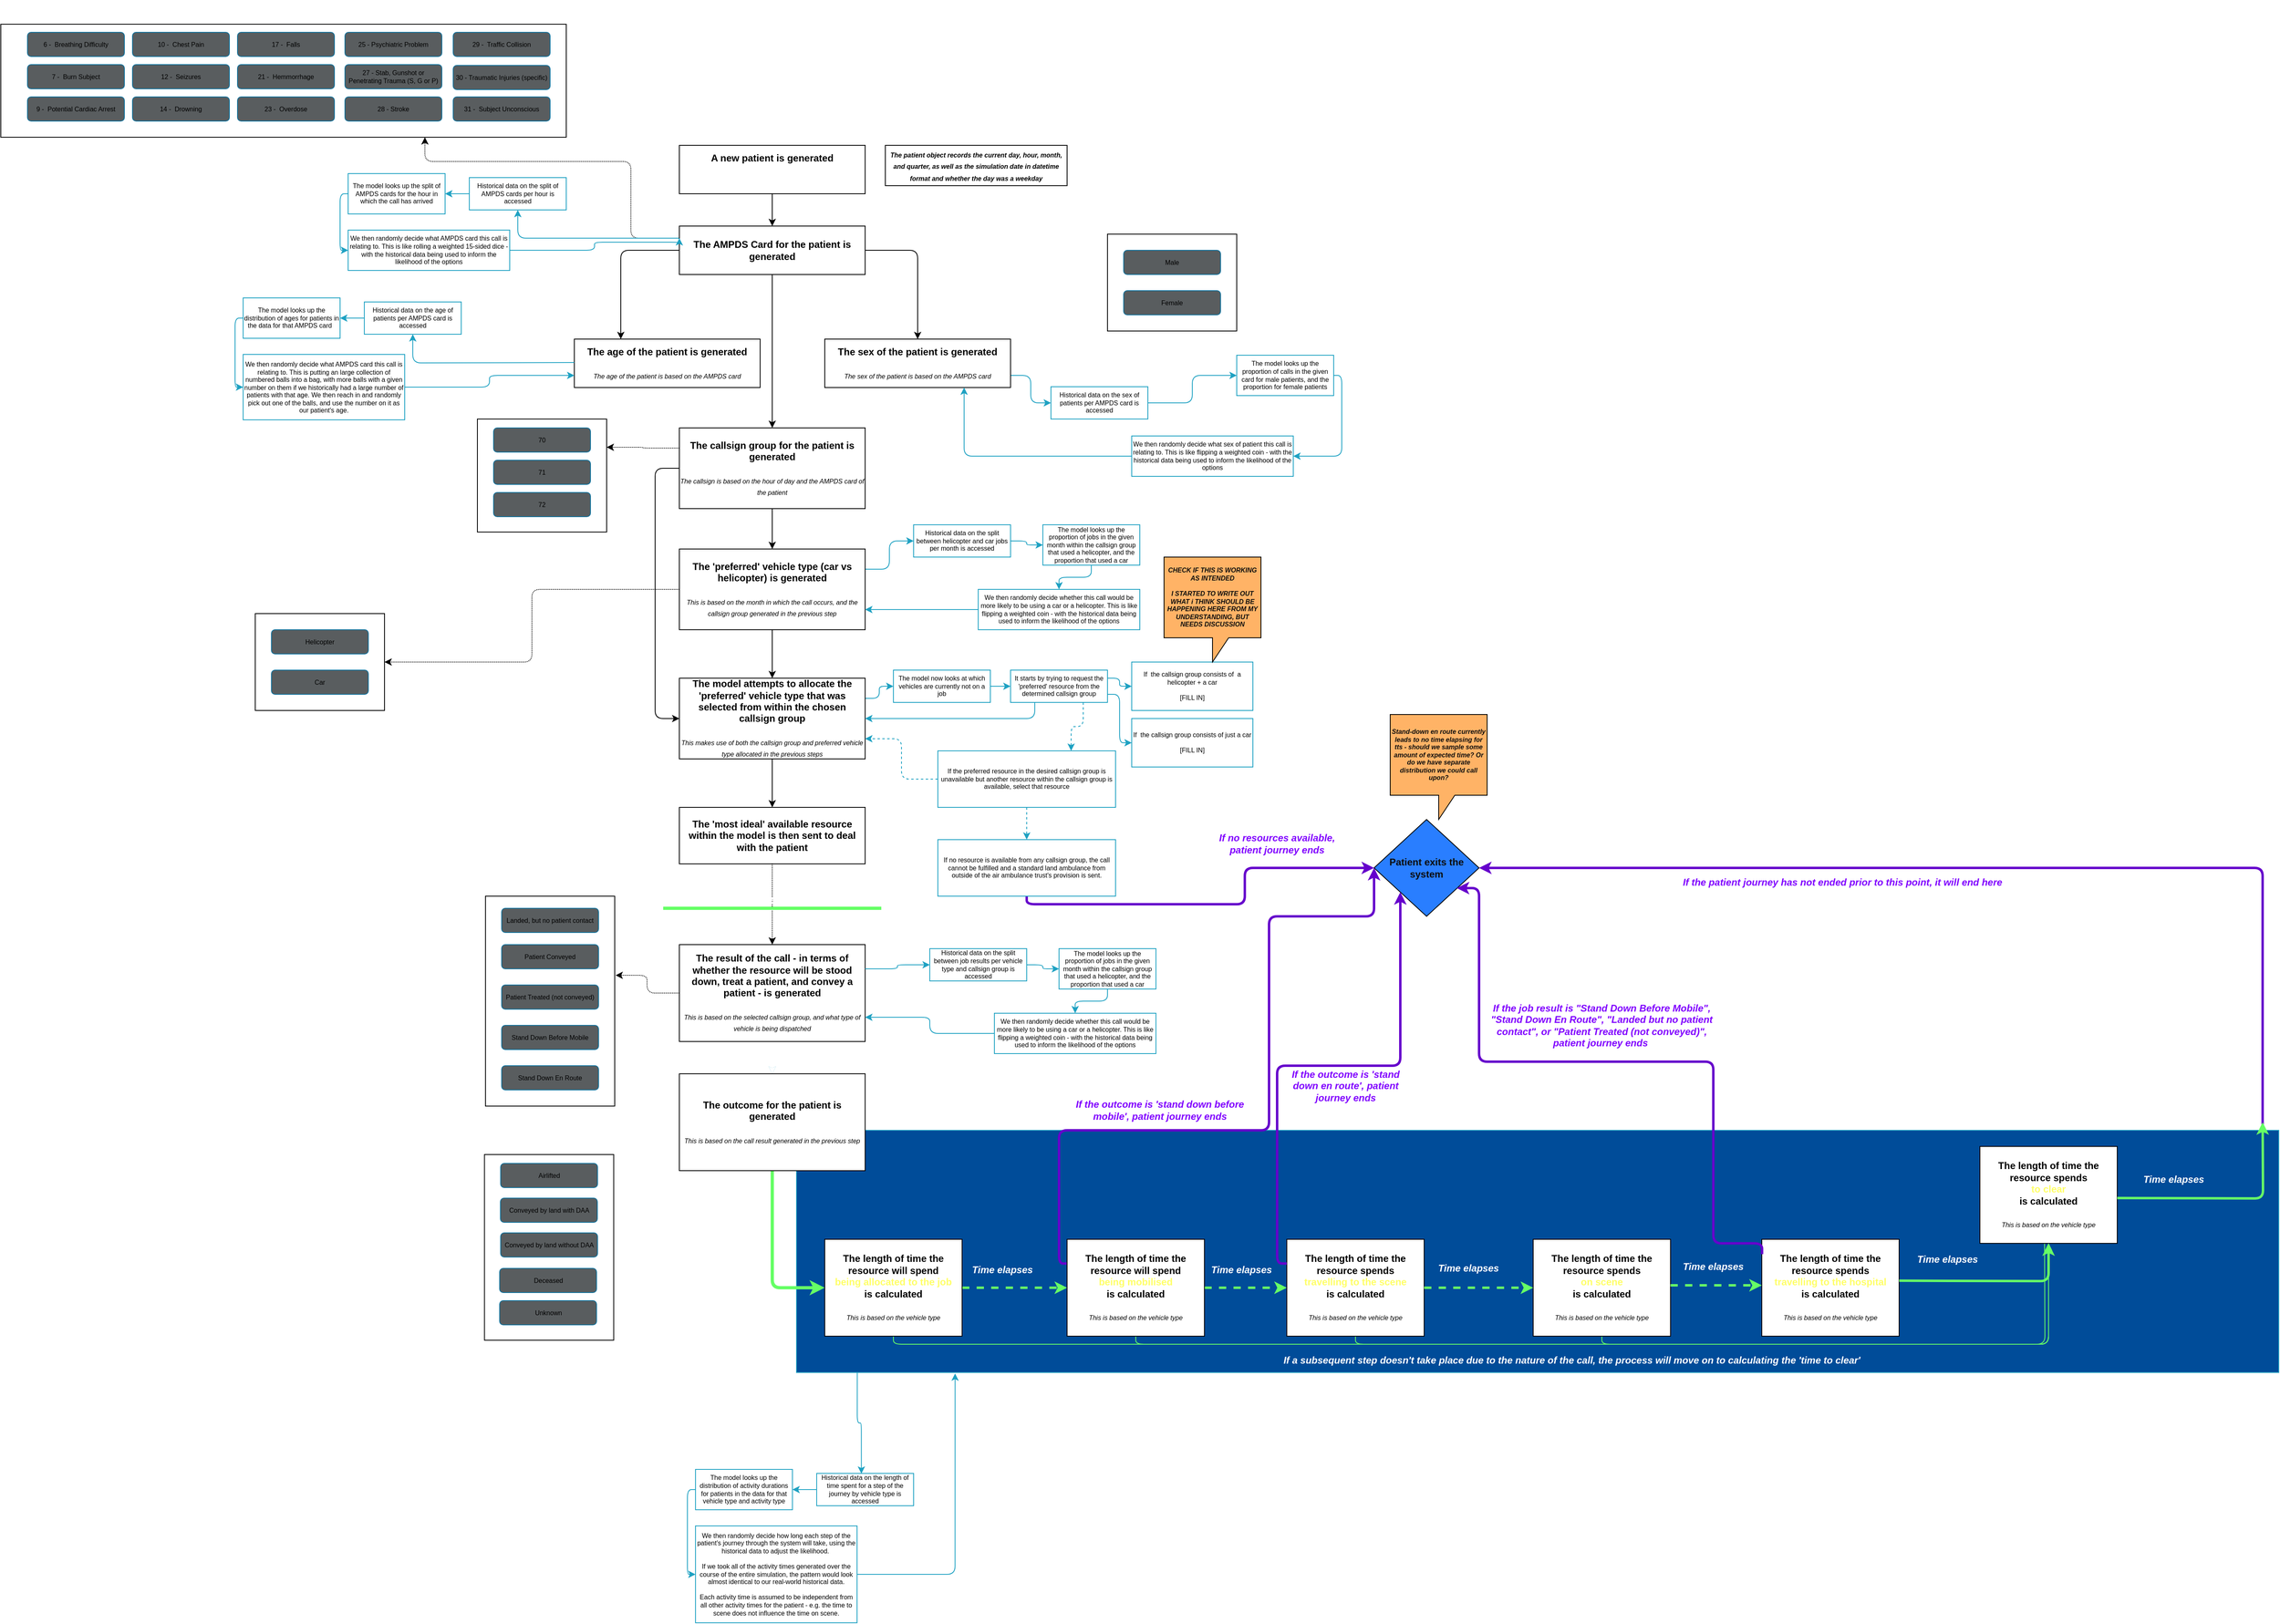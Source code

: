 <mxfile>
    <diagram id="cqooIp5l22o7zoIYBhxo" name="Page-1">
        <mxGraphModel dx="2298" dy="1726" grid="1" gridSize="10" guides="1" tooltips="1" connect="1" arrows="1" fold="1" page="0" pageScale="1" pageWidth="850" pageHeight="1100" math="0" shadow="0">
            <root>
                <mxCell id="0"/>
                <mxCell id="1" parent="0"/>
                <mxCell id="164" value="" style="rounded=0;whiteSpace=wrap;html=1;strokeColor=#1EA1C2;fontSize=12;fontColor=#FFFFFF;fillColor=#004C99;" vertex="1" parent="1">
                    <mxGeometry x="245" y="1320" width="1835" height="300" as="geometry"/>
                </mxCell>
                <mxCell id="54" value="" style="rounded=0;whiteSpace=wrap;html=1;fontSize=8;" vertex="1" parent="1">
                    <mxGeometry x="-140" y="1030" width="160" height="260" as="geometry"/>
                </mxCell>
                <mxCell id="5" style="edgeStyle=none;html=1;exitX=0.5;exitY=1;exitDx=0;exitDy=0;entryX=0.5;entryY=0;entryDx=0;entryDy=0;fontSize=8;" edge="1" parent="1" source="2" target="4">
                    <mxGeometry relative="1" as="geometry"/>
                </mxCell>
                <mxCell id="2" value="&lt;b&gt;A new patient is generated&lt;br&gt;&lt;br&gt;&lt;br&gt;&lt;/b&gt;" style="rounded=0;whiteSpace=wrap;html=1;" vertex="1" parent="1">
                    <mxGeometry x="100" y="100" width="230" height="60" as="geometry"/>
                </mxCell>
                <mxCell id="3" value="&lt;b&gt;&lt;i&gt;&lt;font style=&quot;font-size: 8px;&quot;&gt;The patient object records the current day, hour, month, and quarter, as well as the simulation date in datetime format and whether the day was a weekday&lt;/font&gt;&lt;/i&gt;&lt;br&gt;&lt;/b&gt;" style="rounded=0;whiteSpace=wrap;html=1;" vertex="1" parent="1">
                    <mxGeometry x="355" y="100" width="225" height="50" as="geometry"/>
                </mxCell>
                <mxCell id="9" style="edgeStyle=orthogonalEdgeStyle;html=1;exitX=1;exitY=0.5;exitDx=0;exitDy=0;entryX=0.5;entryY=0;entryDx=0;entryDy=0;fontSize=8;" edge="1" parent="1" source="4" target="7">
                    <mxGeometry relative="1" as="geometry"/>
                </mxCell>
                <mxCell id="10" style="edgeStyle=orthogonalEdgeStyle;html=1;exitX=0;exitY=0.5;exitDx=0;exitDy=0;entryX=0.25;entryY=0;entryDx=0;entryDy=0;fontSize=8;" edge="1" parent="1" source="4" target="6">
                    <mxGeometry relative="1" as="geometry"/>
                </mxCell>
                <mxCell id="11" style="edgeStyle=orthogonalEdgeStyle;html=1;exitX=0.5;exitY=1;exitDx=0;exitDy=0;entryX=0.5;entryY=0;entryDx=0;entryDy=0;fontSize=8;" edge="1" parent="1" source="4" target="8">
                    <mxGeometry relative="1" as="geometry"/>
                </mxCell>
                <mxCell id="90" style="edgeStyle=orthogonalEdgeStyle;html=1;exitX=0;exitY=0.25;exitDx=0;exitDy=0;dashed=1;dashPattern=1 1;fontSize=8;fontColor=#0d0d0d;entryX=0.75;entryY=1;entryDx=0;entryDy=0;" edge="1" parent="1" source="4" target="73">
                    <mxGeometry relative="1" as="geometry">
                        <mxPoint x="-240" y="180" as="targetPoint"/>
                        <Array as="points">
                            <mxPoint x="40" y="215"/>
                            <mxPoint x="40" y="120"/>
                            <mxPoint x="-215" y="120"/>
                        </Array>
                    </mxGeometry>
                </mxCell>
                <mxCell id="95" style="edgeStyle=orthogonalEdgeStyle;html=1;exitX=0;exitY=0.25;exitDx=0;exitDy=0;strokeColor=#1EA1C2;fontSize=8;fontColor=#0d0d0d;" edge="1" parent="1" source="4" target="91">
                    <mxGeometry relative="1" as="geometry"/>
                </mxCell>
                <mxCell id="4" value="&lt;b&gt;The AMPDS Card for the patient is generated&lt;br&gt;&lt;/b&gt;" style="rounded=0;whiteSpace=wrap;html=1;" vertex="1" parent="1">
                    <mxGeometry x="100" y="200" width="230" height="60" as="geometry"/>
                </mxCell>
                <mxCell id="6" value="&lt;b&gt;The age of the patient is generated&lt;/b&gt;&lt;br&gt;&lt;br&gt;&lt;i style=&quot;&quot;&gt;&lt;font style=&quot;font-size: 8px;&quot;&gt;The age of the patient is based on the AMPDS card&lt;/font&gt;&lt;/i&gt;" style="rounded=0;whiteSpace=wrap;html=1;" vertex="1" parent="1">
                    <mxGeometry x="-30" y="340" width="230" height="60" as="geometry"/>
                </mxCell>
                <mxCell id="109" style="edgeStyle=orthogonalEdgeStyle;html=1;exitX=1;exitY=0.5;exitDx=0;exitDy=0;strokeColor=#FFFFFF;fontSize=10;fontColor=#FFFFFF;dashed=1;dashPattern=1 1;" edge="1" parent="1" source="7" target="105">
                    <mxGeometry relative="1" as="geometry"/>
                </mxCell>
                <mxCell id="133" style="edgeStyle=orthogonalEdgeStyle;html=1;exitX=1;exitY=0.75;exitDx=0;exitDy=0;entryX=0;entryY=0.5;entryDx=0;entryDy=0;strokeColor=#1EA1C2;fontSize=12;fontColor=#FFFFFF;" edge="1" parent="1" source="7" target="124">
                    <mxGeometry relative="1" as="geometry"/>
                </mxCell>
                <mxCell id="7" value="&lt;b&gt;The sex of the patient is generated&lt;/b&gt;&lt;br&gt;&lt;br&gt;&lt;i style=&quot;&quot;&gt;&lt;font style=&quot;font-size: 8px;&quot;&gt;The sex of the patient is based on the AMPDS card&lt;/font&gt;&lt;/i&gt;" style="rounded=0;whiteSpace=wrap;html=1;" vertex="1" parent="1">
                    <mxGeometry x="280" y="340" width="230" height="60" as="geometry"/>
                </mxCell>
                <mxCell id="15" style="edgeStyle=orthogonalEdgeStyle;html=1;exitX=0.5;exitY=1;exitDx=0;exitDy=0;entryX=0.5;entryY=0;entryDx=0;entryDy=0;fontSize=8;" edge="1" parent="1" source="8" target="14">
                    <mxGeometry relative="1" as="geometry"/>
                </mxCell>
                <mxCell id="26" style="edgeStyle=orthogonalEdgeStyle;html=1;exitX=0;exitY=0.5;exitDx=0;exitDy=0;entryX=0;entryY=0.5;entryDx=0;entryDy=0;fontSize=8;" edge="1" parent="1" source="8" target="16">
                    <mxGeometry relative="1" as="geometry">
                        <Array as="points">
                            <mxPoint x="70" y="500"/>
                            <mxPoint x="70" y="810"/>
                        </Array>
                    </mxGeometry>
                </mxCell>
                <mxCell id="8" value="&lt;b&gt;The callsign group for the patient is generated&lt;/b&gt;&lt;br&gt;&lt;font style=&quot;font-size: 8px;&quot;&gt;&lt;br&gt;&lt;i style=&quot;&quot;&gt;&lt;font style=&quot;&quot;&gt;The callsign is based on the hour of day and the AMPDS card of the patient&lt;/font&gt;&lt;/i&gt;&lt;/font&gt;" style="rounded=0;whiteSpace=wrap;html=1;" vertex="1" parent="1">
                    <mxGeometry x="100" y="450" width="230" height="100" as="geometry"/>
                </mxCell>
                <mxCell id="17" style="edgeStyle=orthogonalEdgeStyle;html=1;exitX=0.5;exitY=1;exitDx=0;exitDy=0;fontSize=8;" edge="1" parent="1" source="14" target="16">
                    <mxGeometry relative="1" as="geometry"/>
                </mxCell>
                <mxCell id="19" style="edgeStyle=orthogonalEdgeStyle;html=1;exitX=1;exitY=0.25;exitDx=0;exitDy=0;entryX=0;entryY=0.5;entryDx=0;entryDy=0;fontSize=8;strokeColor=#1EA1C2;" edge="1" parent="1" source="14" target="18">
                    <mxGeometry relative="1" as="geometry"/>
                </mxCell>
                <mxCell id="14" value="&lt;b&gt;The 'preferred' vehicle type (car vs helicopter) is generated&lt;/b&gt;&lt;br&gt;&lt;font style=&quot;font-size: 8px;&quot;&gt;&lt;br&gt;&lt;i style=&quot;&quot;&gt;&lt;font style=&quot;&quot;&gt;This is based on the month in which the call occurs, and the callsign group generated in the previous step&lt;/font&gt;&lt;/i&gt;&lt;/font&gt;" style="rounded=0;whiteSpace=wrap;html=1;" vertex="1" parent="1">
                    <mxGeometry x="100" y="600" width="230" height="100" as="geometry"/>
                </mxCell>
                <mxCell id="31" style="edgeStyle=orthogonalEdgeStyle;html=1;exitX=1;exitY=0.25;exitDx=0;exitDy=0;entryX=0;entryY=0.5;entryDx=0;entryDy=0;fontSize=8;fontColor=#0d0d0d;strokeColor=#1EA1C2;" edge="1" parent="1" source="16" target="27">
                    <mxGeometry relative="1" as="geometry"/>
                </mxCell>
                <mxCell id="47" style="edgeStyle=orthogonalEdgeStyle;html=1;exitX=0.5;exitY=1;exitDx=0;exitDy=0;entryX=0.5;entryY=0;entryDx=0;entryDy=0;fontSize=8;fontColor=#0d0d0d;" edge="1" parent="1" source="16" target="46">
                    <mxGeometry relative="1" as="geometry"/>
                </mxCell>
                <mxCell id="16" value="&lt;b&gt;The model attempts to allocate the 'preferred' vehicle type that was selected from within the chosen callsign group&lt;br&gt;&lt;/b&gt;&lt;font style=&quot;font-size: 8px;&quot;&gt;&lt;br&gt;&lt;i&gt;This makes use of both the callsign group and preferred vehicle type allocated in the previous steps&lt;/i&gt;&lt;br&gt;&lt;/font&gt;" style="rounded=0;whiteSpace=wrap;html=1;" vertex="1" parent="1">
                    <mxGeometry x="100" y="760" width="230" height="100" as="geometry"/>
                </mxCell>
                <mxCell id="22" style="edgeStyle=orthogonalEdgeStyle;html=1;exitX=1;exitY=0.5;exitDx=0;exitDy=0;fontSize=8;strokeColor=#1EA1C2;" edge="1" parent="1" source="18" target="20">
                    <mxGeometry relative="1" as="geometry"/>
                </mxCell>
                <mxCell id="18" value="Historical data on the split between helicopter and car jobs per month is accessed" style="rounded=0;whiteSpace=wrap;html=1;fontSize=8;strokeColor=#1EA1C2;" vertex="1" parent="1">
                    <mxGeometry x="390" y="570" width="120" height="40" as="geometry"/>
                </mxCell>
                <mxCell id="23" style="edgeStyle=orthogonalEdgeStyle;html=1;exitX=0.5;exitY=1;exitDx=0;exitDy=0;entryX=0.5;entryY=0;entryDx=0;entryDy=0;fontSize=8;strokeColor=#1EA1C2;" edge="1" parent="1" source="20" target="21">
                    <mxGeometry relative="1" as="geometry"/>
                </mxCell>
                <mxCell id="20" value="The model looks up the proportion of jobs in the given month within the callsign group that used a helicopter, and the proportion that used a car" style="rounded=0;whiteSpace=wrap;html=1;fontSize=8;strokeColor=#1EA1C2;" vertex="1" parent="1">
                    <mxGeometry x="550" y="570" width="120" height="50" as="geometry"/>
                </mxCell>
                <mxCell id="25" style="edgeStyle=orthogonalEdgeStyle;html=1;exitX=0;exitY=0.5;exitDx=0;exitDy=0;entryX=1;entryY=0.75;entryDx=0;entryDy=0;fontSize=8;strokeColor=#1EA1C2;" edge="1" parent="1" source="21" target="14">
                    <mxGeometry relative="1" as="geometry"/>
                </mxCell>
                <mxCell id="21" value="We then randomly decide whether this call would be more likely to be using a car or a helicopter. This is like flipping a weighted coin - with the historical data being used to inform the likelihood of the options" style="rounded=0;whiteSpace=wrap;html=1;fontSize=8;strokeColor=#1EA1C2;" vertex="1" parent="1">
                    <mxGeometry x="470" y="650" width="200" height="50" as="geometry"/>
                </mxCell>
                <mxCell id="32" style="edgeStyle=orthogonalEdgeStyle;html=1;exitX=1;exitY=0.5;exitDx=0;exitDy=0;fontSize=8;fontColor=#0d0d0d;strokeColor=#1EA1C2;" edge="1" parent="1" source="27" target="28">
                    <mxGeometry relative="1" as="geometry"/>
                </mxCell>
                <mxCell id="27" value="The model now looks at which vehicles are currently not on a job" style="rounded=0;whiteSpace=wrap;html=1;fontSize=8;strokeColor=#1EA1C2;" vertex="1" parent="1">
                    <mxGeometry x="365" y="750" width="120" height="40" as="geometry"/>
                </mxCell>
                <mxCell id="34" style="edgeStyle=orthogonalEdgeStyle;html=1;exitX=1;exitY=0.25;exitDx=0;exitDy=0;fontSize=8;fontColor=#0d0d0d;strokeColor=#1EA1C2;" edge="1" parent="1" source="28" target="29">
                    <mxGeometry relative="1" as="geometry"/>
                </mxCell>
                <mxCell id="35" style="edgeStyle=orthogonalEdgeStyle;html=1;exitX=1;exitY=0.75;exitDx=0;exitDy=0;entryX=0;entryY=0.5;entryDx=0;entryDy=0;fontSize=8;fontColor=#0d0d0d;strokeColor=#1EA1C2;" edge="1" parent="1" source="28" target="33">
                    <mxGeometry relative="1" as="geometry"/>
                </mxCell>
                <mxCell id="37" style="edgeStyle=orthogonalEdgeStyle;html=1;exitX=0.75;exitY=1;exitDx=0;exitDy=0;entryX=0.75;entryY=0;entryDx=0;entryDy=0;fontSize=8;fontColor=#0d0d0d;dashed=1;strokeColor=#1EA1C2;" edge="1" parent="1" source="28" target="36">
                    <mxGeometry relative="1" as="geometry"/>
                </mxCell>
                <mxCell id="44" style="edgeStyle=orthogonalEdgeStyle;html=1;exitX=0.25;exitY=1;exitDx=0;exitDy=0;entryX=1;entryY=0.5;entryDx=0;entryDy=0;fontSize=8;fontColor=#0d0d0d;strokeColor=#1EA1C2;" edge="1" parent="1" source="28" target="16">
                    <mxGeometry relative="1" as="geometry"/>
                </mxCell>
                <mxCell id="28" value="It starts by trying to request the 'preferred' resource from the determined callsign group" style="rounded=0;whiteSpace=wrap;html=1;fontSize=8;strokeColor=#1EA1C2;" vertex="1" parent="1">
                    <mxGeometry x="510" y="750" width="120" height="40" as="geometry"/>
                </mxCell>
                <mxCell id="29" value="If&amp;nbsp; the callsign group consists of&amp;nbsp; a helicopter + a car&lt;br&gt;&lt;br&gt;[FILL IN]" style="rounded=0;whiteSpace=wrap;html=1;fontSize=8;strokeColor=#1EA1C2;" vertex="1" parent="1">
                    <mxGeometry x="660" y="740" width="150" height="60" as="geometry"/>
                </mxCell>
                <mxCell id="30" value="&lt;i&gt;CHECK IF THIS IS WORKING AS INTENDED&lt;br&gt;&lt;br&gt;I STARTED TO WRITE OUT WHAT i THINK SHOULD BE HAPPENING HERE FROM MY UNDERSTANDING, BUT NEEDS DISCUSSION&lt;br&gt;&lt;/i&gt;" style="shape=callout;whiteSpace=wrap;html=1;perimeter=calloutPerimeter;fontSize=8;fillColor=#FFB366;fontColor=#0d0d0d;fontStyle=1" vertex="1" parent="1">
                    <mxGeometry x="700" y="610" width="120" height="130" as="geometry"/>
                </mxCell>
                <mxCell id="33" value="If&amp;nbsp; the callsign group consists of just a car&lt;br&gt;&lt;br&gt;[FILL IN]" style="rounded=0;whiteSpace=wrap;html=1;fontSize=8;strokeColor=#1EA1C2;" vertex="1" parent="1">
                    <mxGeometry x="660" y="810" width="150" height="60" as="geometry"/>
                </mxCell>
                <mxCell id="39" style="edgeStyle=orthogonalEdgeStyle;html=1;exitX=0.5;exitY=1;exitDx=0;exitDy=0;entryX=0.5;entryY=0;entryDx=0;entryDy=0;fontSize=8;fontColor=#0d0d0d;dashed=1;strokeColor=#1EA1C2;" edge="1" parent="1" source="36" target="38">
                    <mxGeometry relative="1" as="geometry"/>
                </mxCell>
                <mxCell id="45" style="edgeStyle=orthogonalEdgeStyle;html=1;exitX=0;exitY=0.5;exitDx=0;exitDy=0;entryX=1;entryY=0.75;entryDx=0;entryDy=0;dashed=1;fontSize=8;fontColor=#0d0d0d;strokeColor=#1EA1C2;" edge="1" parent="1" source="36" target="16">
                    <mxGeometry relative="1" as="geometry"/>
                </mxCell>
                <mxCell id="36" value="If the preferred resource in the desired callsign group is unavailable but another resource within the callsign group is available, select that resource" style="rounded=0;whiteSpace=wrap;html=1;fontSize=8;strokeColor=#1EA1C2;" vertex="1" parent="1">
                    <mxGeometry x="420" y="850" width="220" height="70" as="geometry"/>
                </mxCell>
                <mxCell id="42" style="edgeStyle=orthogonalEdgeStyle;html=1;exitX=0.5;exitY=1;exitDx=0;exitDy=0;fontSize=8;fontColor=#0d0d0d;strokeColor=#6600CC;strokeWidth=3;" edge="1" parent="1" source="38" target="41">
                    <mxGeometry relative="1" as="geometry"/>
                </mxCell>
                <mxCell id="38" value="If no resource is available from any callsign group, the call cannot be fulfilled and a standard land ambulance from outside of the air ambulance trust's provision is sent." style="rounded=0;whiteSpace=wrap;html=1;fontSize=8;strokeColor=#1EA1C2;" vertex="1" parent="1">
                    <mxGeometry x="420" y="960" width="220" height="70" as="geometry"/>
                </mxCell>
                <mxCell id="41" value="Patient exits the system" style="rhombus;whiteSpace=wrap;html=1;fontSize=12;fontColor=#0d0d0d;fillColor=#297EFF;fontStyle=1" vertex="1" parent="1">
                    <mxGeometry x="960" y="935" width="130" height="120" as="geometry"/>
                </mxCell>
                <mxCell id="63" style="edgeStyle=orthogonalEdgeStyle;html=1;exitX=0.5;exitY=1;exitDx=0;exitDy=0;dashed=1;dashPattern=1 1;fontSize=8;fontColor=#0d0d0d;" edge="1" parent="1" source="46" target="48">
                    <mxGeometry relative="1" as="geometry"/>
                </mxCell>
                <mxCell id="46" value="&lt;b&gt;The 'most ideal' available resource within the model is then sent to deal with the patient&lt;/b&gt;&lt;font style=&quot;font-size: 8px;&quot;&gt;&lt;br&gt;&lt;/font&gt;" style="rounded=0;whiteSpace=wrap;html=1;" vertex="1" parent="1">
                    <mxGeometry x="100" y="920" width="230" height="70" as="geometry"/>
                </mxCell>
                <mxCell id="55" style="edgeStyle=orthogonalEdgeStyle;html=1;exitX=0;exitY=0.5;exitDx=0;exitDy=0;entryX=1.006;entryY=0.377;entryDx=0;entryDy=0;entryPerimeter=0;fontSize=8;fontColor=#0d0d0d;dashed=1;dashPattern=1 1;" edge="1" parent="1" source="48" target="54">
                    <mxGeometry relative="1" as="geometry"/>
                </mxCell>
                <mxCell id="139" style="edgeStyle=orthogonalEdgeStyle;html=1;exitX=0.5;exitY=1;exitDx=0;exitDy=0;strokeColor=#1EA1C2;fontSize=12;fontColor=#FFFFFF;" edge="1" parent="1" source="48" target="138">
                    <mxGeometry relative="1" as="geometry"/>
                </mxCell>
                <mxCell id="140" value="" style="edgeStyle=orthogonalEdgeStyle;html=1;strokeColor=#FFFFFF;fontSize=12;fontColor=#FFFFFF;" edge="1" parent="1" source="48" target="138">
                    <mxGeometry relative="1" as="geometry"/>
                </mxCell>
                <mxCell id="48" value="&lt;b&gt;The result of the call - in terms of whether the resource will be stood down, treat a patient, and convey a patient - is generated&lt;br&gt;&lt;/b&gt;&lt;font style=&quot;font-size: 8px;&quot;&gt;&lt;br&gt;&lt;i&gt;This is based on the selected callsign group, and what type of vehicle is being dispatched&lt;/i&gt;&lt;br&gt;&lt;/font&gt;" style="rounded=0;whiteSpace=wrap;html=1;" vertex="1" parent="1">
                    <mxGeometry x="100" y="1090" width="230" height="120" as="geometry"/>
                </mxCell>
                <mxCell id="49" value="Landed, but no patient contact" style="rounded=1;whiteSpace=wrap;html=1;fontSize=8;fillColor=#595d5f;strokeColor=#10739e;" vertex="1" parent="1">
                    <mxGeometry x="-120" y="1045" width="120" height="30" as="geometry"/>
                </mxCell>
                <mxCell id="50" value="Patient Conveyed" style="rounded=1;whiteSpace=wrap;html=1;fontSize=8;fillColor=#595d5f;strokeColor=#10739e;" vertex="1" parent="1">
                    <mxGeometry x="-120" y="1090" width="120" height="30" as="geometry"/>
                </mxCell>
                <mxCell id="51" value="Patient Treated (not conveyed)" style="rounded=1;whiteSpace=wrap;html=1;fontSize=8;fillColor=#595d5f;strokeColor=#10739e;" vertex="1" parent="1">
                    <mxGeometry x="-120" y="1140" width="120" height="30" as="geometry"/>
                </mxCell>
                <mxCell id="52" value="Stand Down Before Mobile" style="rounded=1;whiteSpace=wrap;html=1;fontSize=8;fillColor=#595d5f;strokeColor=#10739e;" vertex="1" parent="1">
                    <mxGeometry x="-120" y="1190" width="120" height="30" as="geometry"/>
                </mxCell>
                <mxCell id="53" value="Stand Down En Route" style="rounded=1;whiteSpace=wrap;html=1;fontSize=8;fillColor=#595d5f;strokeColor=#10739e;" vertex="1" parent="1">
                    <mxGeometry x="-120" y="1240" width="120" height="30" as="geometry"/>
                </mxCell>
                <mxCell id="56" style="edgeStyle=orthogonalEdgeStyle;html=1;exitX=1;exitY=0.25;exitDx=0;exitDy=0;entryX=0;entryY=0.5;entryDx=0;entryDy=0;fontSize=8;strokeColor=#1EA1C2;" edge="1" parent="1" target="58" source="48">
                    <mxGeometry relative="1" as="geometry">
                        <mxPoint x="350" y="1150" as="sourcePoint"/>
                    </mxGeometry>
                </mxCell>
                <mxCell id="57" style="edgeStyle=orthogonalEdgeStyle;html=1;exitX=1;exitY=0.5;exitDx=0;exitDy=0;fontSize=8;strokeColor=#1EA1C2;" edge="1" parent="1" source="58" target="60">
                    <mxGeometry relative="1" as="geometry"/>
                </mxCell>
                <mxCell id="58" value="Historical data on the split between job results per vehicle type and callsign group is accessed" style="rounded=0;whiteSpace=wrap;html=1;fontSize=8;strokeColor=#1EA1C2;" vertex="1" parent="1">
                    <mxGeometry x="410" y="1095" width="120" height="40" as="geometry"/>
                </mxCell>
                <mxCell id="59" style="edgeStyle=orthogonalEdgeStyle;html=1;exitX=0.5;exitY=1;exitDx=0;exitDy=0;entryX=0.5;entryY=0;entryDx=0;entryDy=0;fontSize=8;strokeColor=#1EA1C2;" edge="1" parent="1" source="60" target="62">
                    <mxGeometry relative="1" as="geometry"/>
                </mxCell>
                <mxCell id="60" value="The model looks up the proportion of jobs in the given month within the callsign group that used a helicopter, and the proportion that used a car" style="rounded=0;whiteSpace=wrap;html=1;fontSize=8;strokeColor=#1EA1C2;" vertex="1" parent="1">
                    <mxGeometry x="570" y="1095" width="120" height="50" as="geometry"/>
                </mxCell>
                <mxCell id="61" style="edgeStyle=orthogonalEdgeStyle;html=1;exitX=0;exitY=0.5;exitDx=0;exitDy=0;entryX=1;entryY=0.75;entryDx=0;entryDy=0;fontSize=8;strokeColor=#1EA1C2;" edge="1" parent="1" source="62" target="48">
                    <mxGeometry relative="1" as="geometry">
                        <mxPoint x="350" y="1200" as="targetPoint"/>
                    </mxGeometry>
                </mxCell>
                <mxCell id="62" value="We then randomly decide whether this call would be more likely to be using a car or a helicopter. This is like flipping a weighted coin - with the historical data being used to inform the likelihood of the options" style="rounded=0;whiteSpace=wrap;html=1;fontSize=8;strokeColor=#1EA1C2;" vertex="1" parent="1">
                    <mxGeometry x="490" y="1175" width="200" height="50" as="geometry"/>
                </mxCell>
                <mxCell id="67" style="edgeStyle=orthogonalEdgeStyle;html=1;exitX=0;exitY=0.5;exitDx=0;exitDy=0;fontSize=8;fontColor=#0d0d0d;dashed=1;dashPattern=1 1;" edge="1" parent="1" source="14" target="64">
                    <mxGeometry relative="1" as="geometry">
                        <mxPoint x="110" y="650" as="sourcePoint"/>
                        <mxPoint x="30.96" y="628.02" as="targetPoint"/>
                    </mxGeometry>
                </mxCell>
                <mxCell id="68" value="" style="rounded=0;whiteSpace=wrap;html=1;fontSize=8;" vertex="1" parent="1">
                    <mxGeometry x="-150" y="439" width="160" height="140" as="geometry"/>
                </mxCell>
                <mxCell id="69" value="70" style="rounded=1;whiteSpace=wrap;html=1;fontSize=8;fillColor=#595d5f;strokeColor=#10739e;" vertex="1" parent="1">
                    <mxGeometry x="-130" y="450" width="120" height="30" as="geometry"/>
                </mxCell>
                <mxCell id="70" value="71" style="rounded=1;whiteSpace=wrap;html=1;fontSize=8;fillColor=#595d5f;strokeColor=#10739e;" vertex="1" parent="1">
                    <mxGeometry x="-130" y="490" width="120" height="30" as="geometry"/>
                </mxCell>
                <mxCell id="71" value="72" style="rounded=1;whiteSpace=wrap;html=1;fontSize=8;fillColor=#595d5f;strokeColor=#10739e;" vertex="1" parent="1">
                    <mxGeometry x="-130" y="530" width="120" height="30" as="geometry"/>
                </mxCell>
                <mxCell id="72" style="edgeStyle=orthogonalEdgeStyle;html=1;exitX=0;exitY=0.25;exitDx=0;exitDy=0;fontSize=8;fontColor=#0d0d0d;dashed=1;dashPattern=1 1;entryX=1;entryY=0.25;entryDx=0;entryDy=0;" edge="1" parent="1" source="8" target="68">
                    <mxGeometry relative="1" as="geometry">
                        <mxPoint x="100" y="464.41" as="sourcePoint"/>
                        <mxPoint y="464" as="targetPoint"/>
                    </mxGeometry>
                </mxCell>
                <mxCell id="89" value="" style="group" vertex="1" connectable="0" parent="1">
                    <mxGeometry x="-740" y="-50" width="700" height="140" as="geometry"/>
                </mxCell>
                <mxCell id="73" value="" style="rounded=0;whiteSpace=wrap;html=1;fontSize=8;" vertex="1" parent="89">
                    <mxGeometry width="700" height="140" as="geometry"/>
                </mxCell>
                <mxCell id="74" value="6 -&amp;nbsp; Breathing Difficulty" style="rounded=1;whiteSpace=wrap;html=1;fontSize=8;fillColor=#595d5f;strokeColor=#10739e;" vertex="1" parent="89">
                    <mxGeometry x="33" y="10" width="120" height="30" as="geometry"/>
                </mxCell>
                <mxCell id="75" value="7 -&amp;nbsp; Burn Subject" style="rounded=1;whiteSpace=wrap;html=1;fontSize=8;fillColor=#595d5f;strokeColor=#10739e;" vertex="1" parent="89">
                    <mxGeometry x="33" y="50" width="120" height="30" as="geometry"/>
                </mxCell>
                <mxCell id="76" value="9 -&amp;nbsp; Potential Cardiac Arrest" style="rounded=1;whiteSpace=wrap;html=1;fontSize=8;fillColor=#595d5f;strokeColor=#10739e;" vertex="1" parent="89">
                    <mxGeometry x="33" y="90" width="120" height="30" as="geometry"/>
                </mxCell>
                <mxCell id="77" value="10 -&amp;nbsp; Chest Pain" style="rounded=1;whiteSpace=wrap;html=1;fontSize=8;fillColor=#595d5f;strokeColor=#10739e;" vertex="1" parent="89">
                    <mxGeometry x="163" y="10" width="120" height="30" as="geometry"/>
                </mxCell>
                <mxCell id="78" value="12 -&amp;nbsp; Seizures" style="rounded=1;whiteSpace=wrap;html=1;fontSize=8;fillColor=#595d5f;strokeColor=#10739e;" vertex="1" parent="89">
                    <mxGeometry x="163" y="50" width="120" height="30" as="geometry"/>
                </mxCell>
                <mxCell id="79" value="14 -&amp;nbsp; Drowning" style="rounded=1;whiteSpace=wrap;html=1;fontSize=8;fillColor=#595d5f;strokeColor=#10739e;" vertex="1" parent="89">
                    <mxGeometry x="163" y="90" width="120" height="30" as="geometry"/>
                </mxCell>
                <mxCell id="80" value="17 -&amp;nbsp; Falls" style="rounded=1;whiteSpace=wrap;html=1;fontSize=8;fillColor=#595d5f;strokeColor=#10739e;" vertex="1" parent="89">
                    <mxGeometry x="293" y="10" width="120" height="30" as="geometry"/>
                </mxCell>
                <mxCell id="81" value="21 -&amp;nbsp; Hemmorrhage" style="rounded=1;whiteSpace=wrap;html=1;fontSize=8;fillColor=#595d5f;strokeColor=#10739e;" vertex="1" parent="89">
                    <mxGeometry x="293" y="50" width="120" height="30" as="geometry"/>
                </mxCell>
                <mxCell id="82" value="23 -&amp;nbsp; Overdose" style="rounded=1;whiteSpace=wrap;html=1;fontSize=8;fillColor=#595d5f;strokeColor=#10739e;" vertex="1" parent="89">
                    <mxGeometry x="293" y="90" width="120" height="30" as="geometry"/>
                </mxCell>
                <mxCell id="83" value="25 - Psychiatric Problem" style="rounded=1;whiteSpace=wrap;html=1;fontSize=8;fillColor=#595d5f;strokeColor=#10739e;" vertex="1" parent="89">
                    <mxGeometry x="426" y="10" width="120" height="30" as="geometry"/>
                </mxCell>
                <mxCell id="84" value="27 - Stab, Gunshot or Penetrating Trauma (S, G or P)" style="rounded=1;whiteSpace=wrap;html=1;fontSize=8;fillColor=#595d5f;strokeColor=#10739e;" vertex="1" parent="89">
                    <mxGeometry x="426" y="50" width="120" height="30" as="geometry"/>
                </mxCell>
                <mxCell id="85" value="28 - Stroke" style="rounded=1;whiteSpace=wrap;html=1;fontSize=8;fillColor=#595d5f;strokeColor=#10739e;" vertex="1" parent="89">
                    <mxGeometry x="426" y="90" width="120" height="30" as="geometry"/>
                </mxCell>
                <mxCell id="86" value="29 -&amp;nbsp; Traffic Collision" style="rounded=1;whiteSpace=wrap;html=1;fontSize=8;fillColor=#595d5f;strokeColor=#10739e;" vertex="1" parent="89">
                    <mxGeometry x="560" y="10" width="120" height="30" as="geometry"/>
                </mxCell>
                <mxCell id="87" value="30 - Traumatic Injuries (specific)" style="rounded=1;whiteSpace=wrap;html=1;fontSize=8;fillColor=#595d5f;strokeColor=#10739e;" vertex="1" parent="89">
                    <mxGeometry x="560" y="51" width="120" height="30" as="geometry"/>
                </mxCell>
                <mxCell id="88" value="31 -&amp;nbsp; Subject Unconscious" style="rounded=1;whiteSpace=wrap;html=1;fontSize=8;fillColor=#595d5f;strokeColor=#10739e;" vertex="1" parent="89">
                    <mxGeometry x="560" y="90" width="120" height="30" as="geometry"/>
                </mxCell>
                <mxCell id="94" style="edgeStyle=orthogonalEdgeStyle;html=1;exitX=0;exitY=0.5;exitDx=0;exitDy=0;entryX=1;entryY=0.5;entryDx=0;entryDy=0;strokeColor=#1EA1C2;fontSize=8;fontColor=#0d0d0d;" edge="1" parent="1" source="91" target="92">
                    <mxGeometry relative="1" as="geometry"/>
                </mxCell>
                <mxCell id="91" value="Historical data on the split of AMPDS cards per hour is accessed" style="rounded=0;whiteSpace=wrap;html=1;fontSize=8;strokeColor=#1EA1C2;" vertex="1" parent="1">
                    <mxGeometry x="-160" y="140" width="120" height="40" as="geometry"/>
                </mxCell>
                <mxCell id="96" style="edgeStyle=orthogonalEdgeStyle;html=1;exitX=0;exitY=0.5;exitDx=0;exitDy=0;entryX=0;entryY=0.5;entryDx=0;entryDy=0;strokeColor=#1EA1C2;fontSize=8;fontColor=#0d0d0d;" edge="1" parent="1" source="92" target="93">
                    <mxGeometry relative="1" as="geometry"/>
                </mxCell>
                <mxCell id="92" value="The model looks up the split of AMPDS cards for the hour in which the call has arrived" style="rounded=0;whiteSpace=wrap;html=1;fontSize=8;strokeColor=#1EA1C2;" vertex="1" parent="1">
                    <mxGeometry x="-310" y="135" width="120" height="50" as="geometry"/>
                </mxCell>
                <mxCell id="97" style="edgeStyle=orthogonalEdgeStyle;html=1;exitX=1;exitY=0.5;exitDx=0;exitDy=0;entryX=0;entryY=0.25;entryDx=0;entryDy=0;strokeColor=#1EA1C2;fontSize=8;fontColor=#0d0d0d;" edge="1" parent="1" source="93" target="4">
                    <mxGeometry relative="1" as="geometry">
                        <Array as="points">
                            <mxPoint x="-5" y="230"/>
                            <mxPoint x="-5" y="220"/>
                            <mxPoint x="100" y="220"/>
                        </Array>
                    </mxGeometry>
                </mxCell>
                <mxCell id="93" value="We then randomly decide what AMPDS card this call is relating to. This is like rolling a weighted 15-sided dice - with the historical data being used to inform the likelihood of the options" style="rounded=0;whiteSpace=wrap;html=1;fontSize=8;strokeColor=#1EA1C2;" vertex="1" parent="1">
                    <mxGeometry x="-310" y="205" width="200" height="50" as="geometry"/>
                </mxCell>
                <mxCell id="98" value="AMPDS Cards" style="text;html=1;strokeColor=none;fillColor=none;align=center;verticalAlign=middle;whiteSpace=wrap;rounded=0;fontSize=14;fontColor=#FFFFFF;fontStyle=1" vertex="1" parent="1">
                    <mxGeometry x="-505" y="-80" width="195" height="30" as="geometry"/>
                </mxCell>
                <mxCell id="99" value="Callsign Groups" style="text;html=1;strokeColor=none;fillColor=none;align=center;verticalAlign=middle;whiteSpace=wrap;rounded=0;fontSize=14;fontColor=#FFFFFF;fontStyle=1" vertex="1" parent="1">
                    <mxGeometry x="-160" y="409" width="195" height="30" as="geometry"/>
                </mxCell>
                <mxCell id="101" value="" style="group" vertex="1" connectable="0" parent="1">
                    <mxGeometry x="-425" y="680" width="160" height="120" as="geometry"/>
                </mxCell>
                <mxCell id="64" value="" style="rounded=0;whiteSpace=wrap;html=1;fontSize=8;" vertex="1" parent="101">
                    <mxGeometry width="160" height="120" as="geometry"/>
                </mxCell>
                <mxCell id="65" value="Helicopter" style="rounded=1;whiteSpace=wrap;html=1;fontSize=8;fillColor=#595d5f;strokeColor=#10739e;" vertex="1" parent="101">
                    <mxGeometry x="20" y="20" width="120" height="30" as="geometry"/>
                </mxCell>
                <mxCell id="66" value="Car" style="rounded=1;whiteSpace=wrap;html=1;fontSize=8;fillColor=#595d5f;strokeColor=#10739e;" vertex="1" parent="101">
                    <mxGeometry x="20" y="70" width="120" height="30" as="geometry"/>
                </mxCell>
                <mxCell id="102" value="Vehicle Types" style="text;html=1;strokeColor=none;fillColor=none;align=center;verticalAlign=middle;whiteSpace=wrap;rounded=0;fontSize=14;fontColor=#FFFFFF;fontStyle=1" vertex="1" parent="1">
                    <mxGeometry x="-440" y="650" width="195" height="30" as="geometry"/>
                </mxCell>
                <mxCell id="103" value="Call Results" style="text;html=1;strokeColor=none;fillColor=none;align=center;verticalAlign=middle;whiteSpace=wrap;rounded=0;fontSize=14;fontColor=#FFFFFF;fontStyle=1" vertex="1" parent="1">
                    <mxGeometry x="-160" y="1000" width="195" height="30" as="geometry"/>
                </mxCell>
                <mxCell id="104" value="&lt;span style=&quot;font-weight: normal;&quot;&gt;&lt;font style=&quot;font-size: 9px;&quot;&gt;In the future, the model may allow for additional callsign groups to be defined&lt;/font&gt;&lt;/span&gt;" style="text;html=1;strokeColor=none;fillColor=none;align=center;verticalAlign=middle;whiteSpace=wrap;rounded=0;fontSize=14;fontColor=#FFFFFF;fontStyle=3" vertex="1" parent="1">
                    <mxGeometry x="-158.75" y="579" width="177.5" height="30" as="geometry"/>
                </mxCell>
                <mxCell id="105" value="" style="rounded=0;whiteSpace=wrap;html=1;fontSize=8;" vertex="1" parent="1">
                    <mxGeometry x="630" y="210" width="160" height="120" as="geometry"/>
                </mxCell>
                <mxCell id="106" value="Male" style="rounded=1;whiteSpace=wrap;html=1;fontSize=8;fillColor=#595d5f;strokeColor=#10739e;" vertex="1" parent="1">
                    <mxGeometry x="650" y="230" width="120" height="30" as="geometry"/>
                </mxCell>
                <mxCell id="107" value="Female" style="rounded=1;whiteSpace=wrap;html=1;fontSize=8;fillColor=#595d5f;strokeColor=#10739e;" vertex="1" parent="1">
                    <mxGeometry x="650" y="280" width="120" height="30" as="geometry"/>
                </mxCell>
                <mxCell id="108" value="Patient Sex" style="text;html=1;strokeColor=none;fillColor=none;align=center;verticalAlign=middle;whiteSpace=wrap;rounded=0;fontSize=14;fontColor=#FFFFFF;fontStyle=1" vertex="1" parent="1">
                    <mxGeometry x="615" y="180" width="195" height="30" as="geometry"/>
                </mxCell>
                <mxCell id="115" style="edgeStyle=orthogonalEdgeStyle;html=1;exitX=0;exitY=0.25;exitDx=0;exitDy=0;strokeColor=#1EA1C2;fontSize=8;fontColor=#0d0d0d;" edge="1" parent="1" target="117">
                    <mxGeometry relative="1" as="geometry">
                        <mxPoint x="-30" y="369" as="sourcePoint"/>
                    </mxGeometry>
                </mxCell>
                <mxCell id="116" style="edgeStyle=orthogonalEdgeStyle;html=1;exitX=0;exitY=0.5;exitDx=0;exitDy=0;entryX=1;entryY=0.5;entryDx=0;entryDy=0;strokeColor=#1EA1C2;fontSize=8;fontColor=#0d0d0d;" edge="1" parent="1" source="117" target="119">
                    <mxGeometry relative="1" as="geometry"/>
                </mxCell>
                <mxCell id="117" value="Historical data on the age of patients per AMPDS card is accessed" style="rounded=0;whiteSpace=wrap;html=1;fontSize=8;strokeColor=#1EA1C2;" vertex="1" parent="1">
                    <mxGeometry x="-290" y="294" width="120" height="40" as="geometry"/>
                </mxCell>
                <mxCell id="118" style="edgeStyle=orthogonalEdgeStyle;html=1;exitX=0;exitY=0.5;exitDx=0;exitDy=0;entryX=0;entryY=0.5;entryDx=0;entryDy=0;strokeColor=#1EA1C2;fontSize=8;fontColor=#0d0d0d;" edge="1" parent="1" source="119" target="121">
                    <mxGeometry relative="1" as="geometry"/>
                </mxCell>
                <mxCell id="119" value="The model looks up the distribution of ages for patients in the data for that AMPDS card&amp;nbsp;&amp;nbsp;" style="rounded=0;whiteSpace=wrap;html=1;fontSize=8;strokeColor=#1EA1C2;" vertex="1" parent="1">
                    <mxGeometry x="-440" y="289" width="120" height="50" as="geometry"/>
                </mxCell>
                <mxCell id="137" style="edgeStyle=orthogonalEdgeStyle;html=1;exitX=1;exitY=0.5;exitDx=0;exitDy=0;entryX=0;entryY=0.75;entryDx=0;entryDy=0;strokeColor=#1EA1C2;fontSize=12;fontColor=#FFFFFF;" edge="1" parent="1" source="121" target="6">
                    <mxGeometry relative="1" as="geometry"/>
                </mxCell>
                <mxCell id="121" value="We then randomly decide what AMPDS card this call is relating to. This is putting an large collection of numbered balls into a bag, with more balls with a given number on them if we historically had a large number of patients with that age. We then reach in and randomly pick out one of the balls, and use the number on it as our patient's age." style="rounded=0;whiteSpace=wrap;html=1;fontSize=8;strokeColor=#1EA1C2;" vertex="1" parent="1">
                    <mxGeometry x="-440" y="359" width="200" height="81" as="geometry"/>
                </mxCell>
                <mxCell id="136" style="edgeStyle=orthogonalEdgeStyle;html=1;exitX=1;exitY=0.5;exitDx=0;exitDy=0;strokeColor=#1EA1C2;fontSize=12;fontColor=#FFFFFF;" edge="1" parent="1" source="124" target="126">
                    <mxGeometry relative="1" as="geometry"/>
                </mxCell>
                <mxCell id="124" value="Historical data on the sex of patients per AMPDS card is accessed" style="rounded=0;whiteSpace=wrap;html=1;fontSize=8;strokeColor=#1EA1C2;" vertex="1" parent="1">
                    <mxGeometry x="560" y="399" width="120" height="40" as="geometry"/>
                </mxCell>
                <mxCell id="130" style="edgeStyle=orthogonalEdgeStyle;html=1;exitX=1;exitY=0.5;exitDx=0;exitDy=0;entryX=1;entryY=0.5;entryDx=0;entryDy=0;strokeColor=#1EA1C2;fontSize=12;fontColor=#FFFFFF;" edge="1" parent="1" source="126" target="128">
                    <mxGeometry relative="1" as="geometry"/>
                </mxCell>
                <mxCell id="132" style="edgeStyle=orthogonalEdgeStyle;html=1;exitX=0;exitY=0.5;exitDx=0;exitDy=0;entryX=0.75;entryY=1;entryDx=0;entryDy=0;strokeColor=#1EA1C2;fontSize=12;fontColor=#FFFFFF;" edge="1" parent="1" source="128" target="7">
                    <mxGeometry relative="1" as="geometry"/>
                </mxCell>
                <mxCell id="128" value="We then randomly decide what sex of patient this call is relating to. This is like flipping a weighted coin - with the historical data being used to inform the likelihood of the options" style="rounded=0;whiteSpace=wrap;html=1;fontSize=8;strokeColor=#1EA1C2;" vertex="1" parent="1">
                    <mxGeometry x="660" y="460" width="200" height="50" as="geometry"/>
                </mxCell>
                <mxCell id="126" value="The model looks up the proportion of calls in the given card for male patients, and the proportion for female patients" style="rounded=0;whiteSpace=wrap;html=1;fontSize=8;strokeColor=#1EA1C2;" vertex="1" parent="1">
                    <mxGeometry x="790" y="360" width="120" height="50" as="geometry"/>
                </mxCell>
                <mxCell id="150" style="edgeStyle=orthogonalEdgeStyle;html=1;exitX=0;exitY=0.5;exitDx=0;exitDy=0;entryX=1;entryY=0.5;entryDx=0;entryDy=0;strokeColor=#FFFFFF;fontSize=12;fontColor=#FFFFFF;dashed=1;dashPattern=1 1;" edge="1" parent="1" source="138" target="141">
                    <mxGeometry relative="1" as="geometry"/>
                </mxCell>
                <mxCell id="160" style="edgeStyle=orthogonalEdgeStyle;html=1;exitX=0.5;exitY=1;exitDx=0;exitDy=0;entryX=0;entryY=0.5;entryDx=0;entryDy=0;strokeColor=#66FF66;fontSize=12;fontColor=#FFFFFF;fillColor=#eeeeee;strokeWidth=4;" edge="1" parent="1" source="138" target="151">
                    <mxGeometry relative="1" as="geometry"/>
                </mxCell>
                <mxCell id="138" value="&lt;b&gt;The outcome for the patient is generated&lt;br&gt;&lt;/b&gt;&lt;font style=&quot;font-size: 8px;&quot;&gt;&lt;br&gt;&lt;i&gt;This is based on the call result generated in the previous step&lt;/i&gt;&lt;br&gt;&lt;/font&gt;" style="rounded=0;whiteSpace=wrap;html=1;" vertex="1" parent="1">
                    <mxGeometry x="100" y="1250" width="230" height="120" as="geometry"/>
                </mxCell>
                <mxCell id="141" value="" style="rounded=0;whiteSpace=wrap;html=1;fontSize=8;" vertex="1" parent="1">
                    <mxGeometry x="-141.25" y="1350" width="160" height="230" as="geometry"/>
                </mxCell>
                <mxCell id="142" value="Patient Outcomes" style="text;html=1;strokeColor=none;fillColor=none;align=center;verticalAlign=middle;whiteSpace=wrap;rounded=0;fontSize=14;fontColor=#FFFFFF;fontStyle=1" vertex="1" parent="1">
                    <mxGeometry x="-160" y="1320" width="195" height="30" as="geometry"/>
                </mxCell>
                <mxCell id="143" value="Airlifted" style="rounded=1;whiteSpace=wrap;html=1;fontSize=8;fillColor=#595d5f;strokeColor=#10739e;" vertex="1" parent="1">
                    <mxGeometry x="-121.25" y="1361" width="120" height="30" as="geometry"/>
                </mxCell>
                <mxCell id="144" value="Conveyed by land with DAA" style="rounded=1;whiteSpace=wrap;html=1;fontSize=8;fillColor=#595d5f;strokeColor=#10739e;" vertex="1" parent="1">
                    <mxGeometry x="-121.5" y="1404" width="120" height="30" as="geometry"/>
                </mxCell>
                <mxCell id="145" value="Conveyed by land without DAA" style="rounded=1;whiteSpace=wrap;html=1;fontSize=8;fillColor=#595d5f;strokeColor=#10739e;" vertex="1" parent="1">
                    <mxGeometry x="-121.25" y="1447" width="120" height="30" as="geometry"/>
                </mxCell>
                <mxCell id="147" value="Deceased" style="rounded=1;whiteSpace=wrap;html=1;fontSize=8;fillColor=#595d5f;strokeColor=#10739e;" vertex="1" parent="1">
                    <mxGeometry x="-122.5" y="1491" width="120" height="30" as="geometry"/>
                </mxCell>
                <mxCell id="148" value="Unknown" style="rounded=1;whiteSpace=wrap;html=1;fontSize=8;fillColor=#595d5f;strokeColor=#10739e;" vertex="1" parent="1">
                    <mxGeometry x="-122.5" y="1531" width="120" height="30" as="geometry"/>
                </mxCell>
                <mxCell id="149" value="&lt;span style=&quot;font-weight: normal;&quot;&gt;&lt;font style=&quot;font-size: 9px;&quot;&gt;Due to the reliance on the call results step, there will be no illogical allocations - e.g. calls responded to by a car will never have an outcome of 'patient conveyed' so will never lead to a patient outcome of 'airlifted'&lt;/font&gt;&lt;/span&gt;" style="text;html=1;strokeColor=none;fillColor=none;align=center;verticalAlign=middle;whiteSpace=wrap;rounded=0;fontSize=14;fontColor=#FFFFFF;fontStyle=3" vertex="1" parent="1">
                    <mxGeometry x="-141.25" y="1590" width="161.25" height="100" as="geometry"/>
                </mxCell>
                <mxCell id="166" style="edgeStyle=orthogonalEdgeStyle;html=1;exitX=1;exitY=0.5;exitDx=0;exitDy=0;entryX=0;entryY=0.5;entryDx=0;entryDy=0;strokeColor=#66FF66;strokeWidth=3;fontSize=12;fontColor=#FFFFFF;dashed=1;" edge="1" parent="1" source="151" target="154">
                    <mxGeometry relative="1" as="geometry"/>
                </mxCell>
                <mxCell id="202" style="edgeStyle=orthogonalEdgeStyle;html=1;exitX=0.5;exitY=1;exitDx=0;exitDy=0;entryX=0.5;entryY=1;entryDx=0;entryDy=0;strokeColor=#66FF66;strokeWidth=1;fontSize=10;fontColor=#FFFF66;" edge="1" parent="1" source="151" target="159">
                    <mxGeometry relative="1" as="geometry"/>
                </mxCell>
                <mxCell id="151" value="&lt;b&gt;The length of time the resource will spend &lt;br&gt;&lt;font color=&quot;#ffff66&quot;&gt;being allocated to the job&lt;/font&gt; &lt;br&gt;is calculated&lt;br&gt;&lt;/b&gt;&lt;font style=&quot;font-size: 8px;&quot;&gt;&lt;br&gt;&lt;i&gt;This is based on the vehicle type&lt;/i&gt;&lt;br&gt;&lt;/font&gt;" style="rounded=0;whiteSpace=wrap;html=1;" vertex="1" parent="1">
                    <mxGeometry x="280" y="1455" width="170" height="120" as="geometry"/>
                </mxCell>
                <mxCell id="167" style="edgeStyle=orthogonalEdgeStyle;html=1;exitX=0;exitY=0.25;exitDx=0;exitDy=0;entryX=0;entryY=0.5;entryDx=0;entryDy=0;strokeColor=#6600cc;strokeWidth=3;fontSize=12;fontColor=#FFFFFF;" edge="1" parent="1" source="154" target="41">
                    <mxGeometry relative="1" as="geometry">
                        <Array as="points">
                            <mxPoint x="570" y="1485"/>
                            <mxPoint x="570" y="1320"/>
                            <mxPoint x="830" y="1320"/>
                            <mxPoint x="830" y="1055"/>
                            <mxPoint x="960" y="1055"/>
                        </Array>
                    </mxGeometry>
                </mxCell>
                <mxCell id="171" style="edgeStyle=orthogonalEdgeStyle;html=1;exitX=1;exitY=0.5;exitDx=0;exitDy=0;entryX=0;entryY=0.5;entryDx=0;entryDy=0;strokeColor=#66FF66;strokeWidth=3;fontSize=12;fontColor=#8000FF;dashed=1;" edge="1" parent="1" source="154" target="156">
                    <mxGeometry relative="1" as="geometry"/>
                </mxCell>
                <mxCell id="201" style="edgeStyle=orthogonalEdgeStyle;html=1;exitX=0.5;exitY=1;exitDx=0;exitDy=0;entryX=0.5;entryY=1;entryDx=0;entryDy=0;strokeColor=#66FF66;strokeWidth=1;fontSize=10;fontColor=#FFFF66;" edge="1" parent="1" source="154" target="159">
                    <mxGeometry relative="1" as="geometry"/>
                </mxCell>
                <mxCell id="154" value="&lt;b&gt;The length of time the resource will spend &lt;br&gt;&lt;font color=&quot;#ffff66&quot;&gt;being mobilised&lt;/font&gt;&lt;font color=&quot;#ffff99&quot;&gt; &lt;br&gt;&lt;/font&gt;is calculated&lt;br&gt;&lt;/b&gt;&lt;font style=&quot;font-size: 8px;&quot;&gt;&lt;br&gt;&lt;i&gt;This is based on the vehicle type&lt;/i&gt;&lt;br&gt;&lt;/font&gt;" style="rounded=0;whiteSpace=wrap;html=1;" vertex="1" parent="1">
                    <mxGeometry x="580" y="1455" width="170" height="120" as="geometry"/>
                </mxCell>
                <mxCell id="199" style="edgeStyle=orthogonalEdgeStyle;html=1;exitX=0.5;exitY=1;exitDx=0;exitDy=0;strokeColor=#66FF66;strokeWidth=1;fontSize=10;fontColor=#FFFF66;" edge="1" parent="1" source="156">
                    <mxGeometry relative="1" as="geometry">
                        <mxPoint x="1790.0" y="1450" as="targetPoint"/>
                    </mxGeometry>
                </mxCell>
                <mxCell id="156" value="&lt;b&gt;The length of time the resource spends &lt;br&gt;&lt;font color=&quot;#ffff66&quot;&gt;travelling to the scene &lt;br&gt;&lt;/font&gt;is calculated&lt;br&gt;&lt;/b&gt;&lt;font style=&quot;font-size: 8px;&quot;&gt;&lt;br&gt;&lt;i&gt;This is based on the vehicle type&lt;/i&gt;&lt;br&gt;&lt;/font&gt;" style="rounded=0;whiteSpace=wrap;html=1;" vertex="1" parent="1">
                    <mxGeometry x="852" y="1455" width="170" height="120" as="geometry"/>
                </mxCell>
                <mxCell id="198" style="edgeStyle=orthogonalEdgeStyle;html=1;exitX=0.5;exitY=1;exitDx=0;exitDy=0;entryX=0.5;entryY=1;entryDx=0;entryDy=0;strokeColor=#66FF66;strokeWidth=1;fontSize=10;fontColor=#FFFF66;" edge="1" parent="1" source="157" target="159">
                    <mxGeometry relative="1" as="geometry"/>
                </mxCell>
                <mxCell id="157" value="&lt;b&gt;The length of time the resource spends &lt;br&gt;&lt;font color=&quot;#ffff66&quot;&gt;on scene &lt;/font&gt;&lt;br&gt;is calculated&lt;br&gt;&lt;/b&gt;&lt;font style=&quot;font-size: 8px;&quot;&gt;&lt;br&gt;&lt;i&gt;This is based on the vehicle type&lt;/i&gt;&lt;br&gt;&lt;/font&gt;" style="rounded=0;whiteSpace=wrap;html=1;" vertex="1" parent="1">
                    <mxGeometry x="1157" y="1455" width="170" height="120" as="geometry"/>
                </mxCell>
                <mxCell id="158" value="&lt;b&gt;The length of time the resource spends &lt;br&gt;&lt;font color=&quot;#ffff66&quot;&gt;travelling to the hospital &lt;br&gt;&lt;/font&gt;is calculated&lt;br&gt;&lt;/b&gt;&lt;font style=&quot;font-size: 8px;&quot;&gt;&lt;br&gt;&lt;i&gt;This is based on the vehicle type&lt;/i&gt;&lt;br&gt;&lt;/font&gt;" style="rounded=0;whiteSpace=wrap;html=1;" vertex="1" parent="1">
                    <mxGeometry x="1440" y="1455" width="170" height="120" as="geometry"/>
                </mxCell>
                <mxCell id="159" value="&lt;b&gt;The length of time the resource spends &lt;br&gt;&lt;font color=&quot;#ffff66&quot;&gt;to clear &lt;br&gt;&lt;/font&gt;is calculated&lt;br&gt;&lt;/b&gt;&lt;font style=&quot;font-size: 8px;&quot;&gt;&lt;br&gt;&lt;i&gt;This is based on the vehicle type&lt;/i&gt;&lt;br&gt;&lt;/font&gt;" style="rounded=0;whiteSpace=wrap;html=1;" vertex="1" parent="1">
                    <mxGeometry x="1710" y="1340" width="170" height="120" as="geometry"/>
                </mxCell>
                <mxCell id="161" value="" style="endArrow=none;html=1;strokeColor=#66FF66;strokeWidth=4;fontSize=12;fontColor=#FFFFFF;" edge="1" parent="1">
                    <mxGeometry width="50" height="50" relative="1" as="geometry">
                        <mxPoint x="80" y="1045" as="sourcePoint"/>
                        <mxPoint x="350" y="1045" as="targetPoint"/>
                    </mxGeometry>
                </mxCell>
                <mxCell id="163" value="Continue after this point if a resource is available" style="text;html=1;strokeColor=none;fillColor=none;align=center;verticalAlign=middle;whiteSpace=wrap;rounded=0;fontSize=12;fontColor=#FFFFFF;fontStyle=2" vertex="1" parent="1">
                    <mxGeometry x="84" y="1020" width="270" height="30" as="geometry"/>
                </mxCell>
                <mxCell id="165" value="The resource is unavailable for use by any other patient for as long as the patient remains in the system&lt;br&gt;&lt;br&gt;If a resource from within a callsign group is in use, all other resources from the callsign group are also considered to be unavailable&lt;br&gt;(e.g. the critical care car from callsign group 71 is not available if helicopter H71 is engaged in a call, even though the car itself is sitting idle - but the crew required to staff it are on H71)" style="text;html=1;strokeColor=none;fillColor=none;align=center;verticalAlign=middle;whiteSpace=wrap;rounded=0;fontSize=12;fontColor=#FFFFFF;fontStyle=2" vertex="1" parent="1">
                    <mxGeometry x="520" y="1770" width="1080" height="90" as="geometry"/>
                </mxCell>
                <mxCell id="168" value="Time elapses" style="text;html=1;strokeColor=none;fillColor=none;align=center;verticalAlign=middle;whiteSpace=wrap;rounded=0;fontSize=12;fontColor=#FFFFFF;fontStyle=3;dashed=1;" vertex="1" parent="1">
                    <mxGeometry x="420" y="1486" width="160" height="14" as="geometry"/>
                </mxCell>
                <mxCell id="169" value="If the outcome is 'stand down before mobile', patient journey ends" style="text;html=1;strokeColor=none;fillColor=none;align=center;verticalAlign=middle;whiteSpace=wrap;rounded=0;fontSize=12;fontColor=#8000FF;fontStyle=3" vertex="1" parent="1">
                    <mxGeometry x="570" y="1280" width="250" height="30" as="geometry"/>
                </mxCell>
                <mxCell id="170" value="If no resources available, patient journey ends" style="text;html=1;strokeColor=none;fillColor=none;align=center;verticalAlign=middle;whiteSpace=wrap;rounded=0;fontSize=12;fontColor=#8000FF;fontStyle=3" vertex="1" parent="1">
                    <mxGeometry x="750" y="940" width="180" height="50" as="geometry"/>
                </mxCell>
                <mxCell id="172" value="Time elapses" style="text;html=1;strokeColor=none;fillColor=none;align=center;verticalAlign=middle;whiteSpace=wrap;rounded=0;fontSize=12;fontColor=#FFFFFF;fontStyle=3" vertex="1" parent="1">
                    <mxGeometry x="716" y="1486" width="160" height="14" as="geometry"/>
                </mxCell>
                <mxCell id="174" style="edgeStyle=orthogonalEdgeStyle;html=1;exitX=0;exitY=0.25;exitDx=0;exitDy=0;entryX=0;entryY=1;entryDx=0;entryDy=0;strokeColor=#6600cc;strokeWidth=3;fontSize=12;fontColor=#FFFFFF;" edge="1" parent="1" source="156" target="41">
                    <mxGeometry relative="1" as="geometry">
                        <mxPoint x="880" y="1405" as="sourcePoint"/>
                        <mxPoint x="1260" y="915" as="targetPoint"/>
                        <Array as="points">
                            <mxPoint x="840" y="1485"/>
                            <mxPoint x="840" y="1240"/>
                            <mxPoint x="993" y="1240"/>
                        </Array>
                    </mxGeometry>
                </mxCell>
                <mxCell id="175" value="If the outcome is 'stand down en route', patient journey ends" style="text;html=1;strokeColor=none;fillColor=none;align=center;verticalAlign=middle;whiteSpace=wrap;rounded=0;fontSize=12;fontColor=#8000FF;fontStyle=3" vertex="1" parent="1">
                    <mxGeometry x="840" y="1240" width="170" height="50" as="geometry"/>
                </mxCell>
                <mxCell id="176" style="edgeStyle=orthogonalEdgeStyle;html=1;entryX=0;entryY=0.5;entryDx=0;entryDy=0;strokeColor=#66FF66;strokeWidth=3;fontSize=12;fontColor=#8000FF;dashed=1;" edge="1" parent="1" source="156" target="157">
                    <mxGeometry relative="1" as="geometry">
                        <mxPoint x="1040.0" y="1521" as="sourcePoint"/>
                        <mxPoint x="1142" y="1521" as="targetPoint"/>
                    </mxGeometry>
                </mxCell>
                <mxCell id="177" value="Time elapses" style="text;html=1;strokeColor=none;fillColor=none;align=center;verticalAlign=middle;whiteSpace=wrap;rounded=0;fontSize=12;fontColor=#FFFFFF;fontStyle=3" vertex="1" parent="1">
                    <mxGeometry x="997" y="1482" width="160" height="18" as="geometry"/>
                </mxCell>
                <mxCell id="178" value="Time elapses" style="text;html=1;strokeColor=none;fillColor=none;align=center;verticalAlign=middle;whiteSpace=wrap;rounded=0;fontSize=12;fontColor=#FFFFFF;fontStyle=3" vertex="1" parent="1">
                    <mxGeometry x="1300" y="1477" width="160" height="23" as="geometry"/>
                </mxCell>
                <mxCell id="179" style="edgeStyle=orthogonalEdgeStyle;html=1;strokeColor=#66FF66;strokeWidth=3;fontSize=12;fontColor=#8000FF;dashed=1;" edge="1" parent="1">
                    <mxGeometry relative="1" as="geometry">
                        <mxPoint x="1327" y="1512" as="sourcePoint"/>
                        <mxPoint x="1440" y="1512" as="targetPoint"/>
                    </mxGeometry>
                </mxCell>
                <mxCell id="180" style="edgeStyle=orthogonalEdgeStyle;html=1;strokeColor=#66FF66;strokeWidth=3;fontSize=12;fontColor=#8000FF;" edge="1" parent="1" target="159">
                    <mxGeometry relative="1" as="geometry">
                        <mxPoint x="1610.0" y="1506.29" as="sourcePoint"/>
                        <mxPoint x="1723" y="1506.29" as="targetPoint"/>
                    </mxGeometry>
                </mxCell>
                <mxCell id="181" value="Time elapses" style="text;html=1;strokeColor=none;fillColor=none;align=center;verticalAlign=middle;whiteSpace=wrap;rounded=0;fontSize=12;fontColor=#FFFFFF;fontStyle=3" vertex="1" parent="1">
                    <mxGeometry x="1590" y="1470" width="160" height="20" as="geometry"/>
                </mxCell>
                <mxCell id="182" style="edgeStyle=orthogonalEdgeStyle;html=1;exitX=0.041;exitY=0.998;exitDx=0;exitDy=0;strokeColor=#1EA1C2;fontSize=8;fontColor=#0d0d0d;entryX=0.461;entryY=0.008;entryDx=0;entryDy=0;entryPerimeter=0;exitPerimeter=0;" edge="1" parent="1" target="184" source="164">
                    <mxGeometry relative="1" as="geometry">
                        <mxPoint x="530" y="1820" as="sourcePoint"/>
                    </mxGeometry>
                </mxCell>
                <mxCell id="183" style="edgeStyle=orthogonalEdgeStyle;html=1;exitX=0;exitY=0.5;exitDx=0;exitDy=0;entryX=1;entryY=0.5;entryDx=0;entryDy=0;strokeColor=#1EA1C2;fontSize=8;fontColor=#0d0d0d;" edge="1" parent="1" source="184" target="186">
                    <mxGeometry relative="1" as="geometry"/>
                </mxCell>
                <mxCell id="184" value="Historical data on the length of time spent for a step of the journey by vehicle type is accessed" style="rounded=0;whiteSpace=wrap;html=1;fontSize=8;strokeColor=#1EA1C2;" vertex="1" parent="1">
                    <mxGeometry x="270" y="1745" width="120" height="40" as="geometry"/>
                </mxCell>
                <mxCell id="185" style="edgeStyle=orthogonalEdgeStyle;html=1;exitX=0;exitY=0.5;exitDx=0;exitDy=0;entryX=0;entryY=0.5;entryDx=0;entryDy=0;strokeColor=#1EA1C2;fontSize=8;fontColor=#0d0d0d;" edge="1" parent="1" source="186" target="188">
                    <mxGeometry relative="1" as="geometry"/>
                </mxCell>
                <mxCell id="186" value="The model looks up the distribution of activity durations for patients in the data for that vehicle type and activity type" style="rounded=0;whiteSpace=wrap;html=1;fontSize=8;strokeColor=#1EA1C2;" vertex="1" parent="1">
                    <mxGeometry x="120" y="1740" width="120" height="50" as="geometry"/>
                </mxCell>
                <mxCell id="187" style="edgeStyle=orthogonalEdgeStyle;html=1;exitX=1;exitY=0.5;exitDx=0;exitDy=0;entryX=0.107;entryY=1.004;entryDx=0;entryDy=0;strokeColor=#1EA1C2;fontSize=12;fontColor=#FFFFFF;entryPerimeter=0;" edge="1" parent="1" source="188" target="164">
                    <mxGeometry relative="1" as="geometry">
                        <mxPoint x="530" y="1836" as="targetPoint"/>
                    </mxGeometry>
                </mxCell>
                <mxCell id="188" value="We then randomly decide how long each step of the patient's journey through the system will take, using the historical data to adjust the likelihood.&amp;nbsp;&lt;br&gt;&lt;br&gt;If we took all of the activity times generated over the course of the entire simulation, the pattern would look almost identical to our real-world historical data.&lt;br&gt;&lt;br&gt;Each activity time is assumed to be independent from all other activity times for the patient - e.g. the time to scene does not influence the time on scene." style="rounded=0;whiteSpace=wrap;html=1;fontSize=8;strokeColor=#1EA1C2;" vertex="1" parent="1">
                    <mxGeometry x="120" y="1810" width="200" height="120" as="geometry"/>
                </mxCell>
                <mxCell id="189" value="For each step in this section" style="text;html=1;strokeColor=none;fillColor=none;align=center;verticalAlign=middle;whiteSpace=wrap;rounded=0;fontSize=10;fontColor=#FFFFFF;fontStyle=3" vertex="1" parent="1">
                    <mxGeometry x="250" y="1630" width="60" height="50" as="geometry"/>
                </mxCell>
                <mxCell id="190" value="&lt;i&gt;Stand-down en route currently leads to no time elapsing for tts - should we sample some amount of expected time? Or do we have separate distribution we could call upon?&lt;br&gt;&lt;/i&gt;" style="shape=callout;whiteSpace=wrap;html=1;perimeter=calloutPerimeter;fontSize=8;fillColor=#FFB366;fontColor=#0d0d0d;fontStyle=1" vertex="1" parent="1">
                    <mxGeometry x="980" y="805" width="120" height="130" as="geometry"/>
                </mxCell>
                <mxCell id="191" style="edgeStyle=orthogonalEdgeStyle;html=1;exitX=0.002;exitY=0.153;exitDx=0;exitDy=0;entryX=0;entryY=1;entryDx=0;entryDy=0;strokeColor=#6600cc;strokeWidth=3;fontSize=12;fontColor=#FFFFFF;exitPerimeter=0;" edge="1" parent="1" source="158">
                    <mxGeometry relative="1" as="geometry">
                        <mxPoint x="921.93" y="1480" as="sourcePoint"/>
                        <mxPoint x="1062.43" y="1020" as="targetPoint"/>
                        <Array as="points">
                            <mxPoint x="1440" y="1460"/>
                            <mxPoint x="1380" y="1460"/>
                            <mxPoint x="1380" y="1235"/>
                            <mxPoint x="1090" y="1235"/>
                            <mxPoint x="1090" y="1020"/>
                        </Array>
                    </mxGeometry>
                </mxCell>
                <mxCell id="192" value="If the job result is&amp;nbsp;&quot;Stand Down Before Mobile&quot;, &quot;Stand Down En Route&quot;, &quot;Landed but no patient contact&quot;, or &quot;Patient Treated (not conveyed)&quot;,&lt;br&gt;patient journey ends&amp;nbsp;" style="text;html=1;strokeColor=none;fillColor=none;align=center;verticalAlign=middle;whiteSpace=wrap;rounded=0;fontSize=12;fontColor=#8000FF;fontStyle=3" vertex="1" parent="1">
                    <mxGeometry x="1102" y="1140" width="280" height="100" as="geometry"/>
                </mxCell>
                <mxCell id="193" value="The handover time at the hospital is not included due to data being unavailable for this step" style="text;html=1;strokeColor=none;fillColor=none;align=center;verticalAlign=middle;whiteSpace=wrap;rounded=0;fontSize=12;fontColor=#FFFFFF;fontStyle=3" vertex="1" parent="1">
                    <mxGeometry x="1465" y="1270" width="410" height="30" as="geometry"/>
                </mxCell>
                <mxCell id="196" style="edgeStyle=orthogonalEdgeStyle;html=1;entryX=1;entryY=0.5;entryDx=0;entryDy=0;strokeColor=#6600cc;strokeWidth=3;fontSize=12;fontColor=#FFFFFF;" edge="1" parent="1" target="41">
                    <mxGeometry relative="1" as="geometry">
                        <mxPoint x="2060" y="1320" as="sourcePoint"/>
                        <mxPoint x="1616.04" y="896.64" as="targetPoint"/>
                        <Array as="points">
                            <mxPoint x="2060" y="1090"/>
                            <mxPoint x="2060" y="995"/>
                        </Array>
                    </mxGeometry>
                </mxCell>
                <mxCell id="197" value="If the patient journey has not ended prior to this point, it will end here" style="text;html=1;strokeColor=none;fillColor=none;align=center;verticalAlign=middle;whiteSpace=wrap;rounded=0;fontSize=12;fontColor=#8000FF;fontStyle=3" vertex="1" parent="1">
                    <mxGeometry x="1200" y="985" width="680" height="55" as="geometry"/>
                </mxCell>
                <mxCell id="203" style="edgeStyle=orthogonalEdgeStyle;html=1;strokeColor=#66FF66;strokeWidth=3;fontSize=12;fontColor=#8000FF;" edge="1" parent="1">
                    <mxGeometry relative="1" as="geometry">
                        <mxPoint x="1880.0" y="1403.89" as="sourcePoint"/>
                        <mxPoint x="2060" y="1310" as="targetPoint"/>
                    </mxGeometry>
                </mxCell>
                <mxCell id="204" value="Time elapses" style="text;html=1;strokeColor=none;fillColor=none;align=center;verticalAlign=middle;whiteSpace=wrap;rounded=0;fontSize=12;fontColor=#FFFFFF;fontStyle=3" vertex="1" parent="1">
                    <mxGeometry x="1870" y="1371" width="160" height="20" as="geometry"/>
                </mxCell>
                <mxCell id="205" value="If a subsequent step doesn't take place due to the nature of the call, the process will move on to calculating the 'time to clear'" style="text;html=1;strokeColor=none;fillColor=none;align=center;verticalAlign=middle;whiteSpace=wrap;rounded=0;fontSize=12;fontColor=#FFFFFF;fontStyle=3" vertex="1" parent="1">
                    <mxGeometry x="710" y="1590" width="990" height="30" as="geometry"/>
                </mxCell>
            </root>
        </mxGraphModel>
    </diagram>
</mxfile>
